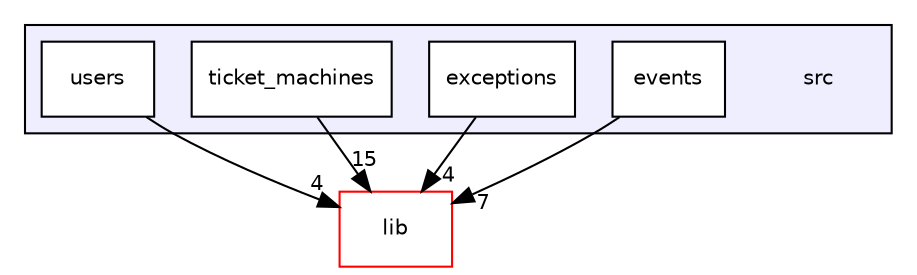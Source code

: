 digraph "src" {
  compound=true
  node [ fontsize="10", fontname="Helvetica"];
  edge [ labelfontsize="10", labelfontname="Helvetica"];
  subgraph clusterdir_68267d1309a1af8e8297ef4c3efbcdba {
    graph [ bgcolor="#eeeeff", pencolor="black", label="" URL="dir_68267d1309a1af8e8297ef4c3efbcdba.html"];
    dir_68267d1309a1af8e8297ef4c3efbcdba [shape=plaintext label="src"];
    dir_14e1e259e8275dc0c459acef3bbf05ae [shape=box label="events" color="black" fillcolor="white" style="filled" URL="dir_14e1e259e8275dc0c459acef3bbf05ae.html"];
    dir_6e33d6500a76933db4361f663e54ab12 [shape=box label="exceptions" color="black" fillcolor="white" style="filled" URL="dir_6e33d6500a76933db4361f663e54ab12.html"];
    dir_dc55b9d5668b3d7a328119407c5e3e7a [shape=box label="ticket_machines" color="black" fillcolor="white" style="filled" URL="dir_dc55b9d5668b3d7a328119407c5e3e7a.html"];
    dir_37c5b2fa9b4b6fb6b9619f81007f1f5e [shape=box label="users" color="black" fillcolor="white" style="filled" URL="dir_37c5b2fa9b4b6fb6b9619f81007f1f5e.html"];
  }
  dir_97aefd0d527b934f1d99a682da8fe6a9 [shape=box label="lib" fillcolor="white" style="filled" color="red" URL="dir_97aefd0d527b934f1d99a682da8fe6a9.html"];
  dir_6e33d6500a76933db4361f663e54ab12->dir_97aefd0d527b934f1d99a682da8fe6a9 [headlabel="4", labeldistance=1.5 headhref="dir_000007_000000.html"];
  dir_14e1e259e8275dc0c459acef3bbf05ae->dir_97aefd0d527b934f1d99a682da8fe6a9 [headlabel="7", labeldistance=1.5 headhref="dir_000006_000000.html"];
  dir_dc55b9d5668b3d7a328119407c5e3e7a->dir_97aefd0d527b934f1d99a682da8fe6a9 [headlabel="15", labeldistance=1.5 headhref="dir_000008_000000.html"];
  dir_37c5b2fa9b4b6fb6b9619f81007f1f5e->dir_97aefd0d527b934f1d99a682da8fe6a9 [headlabel="4", labeldistance=1.5 headhref="dir_000009_000000.html"];
}
